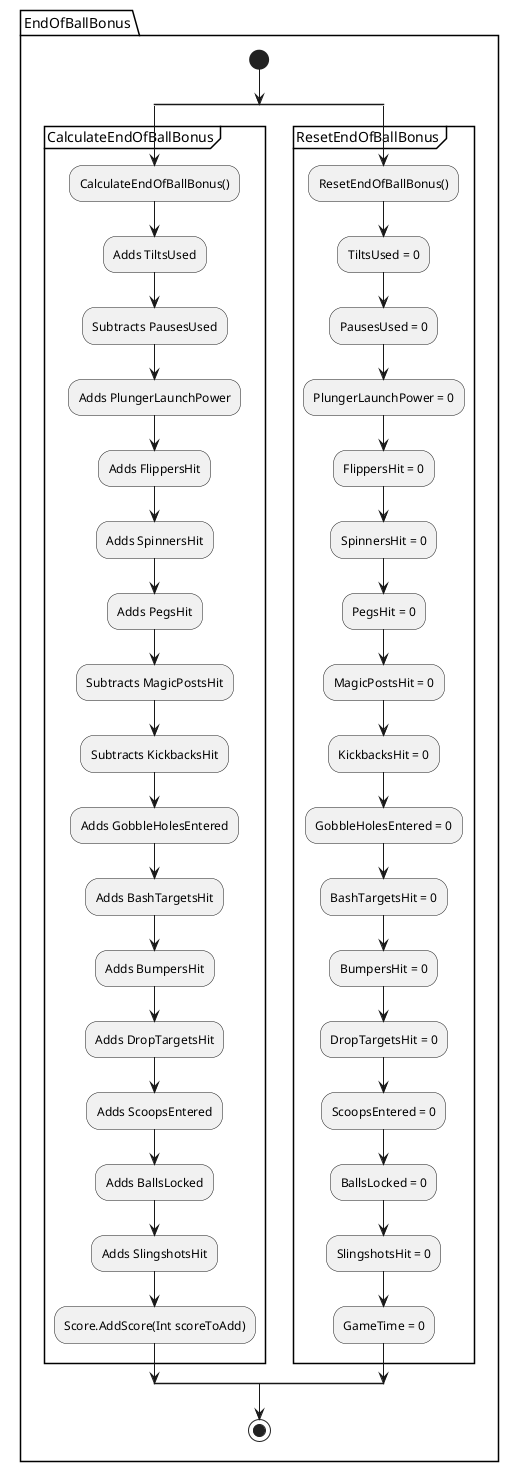 

@startuml EndOfBallBonusActivityDiagram

package EndOfBallBonus {

    start

    split

        partition CalculateEndOfBallBonus {
            :CalculateEndOfBallBonus();

            :Adds TiltsUsed;
            :Subtracts PausesUsed;
            :Adds PlungerLaunchPower;
            :Adds FlippersHit;
            :Adds SpinnersHit;
            :Adds PegsHit;
            :Subtracts MagicPostsHit;
            :Subtracts KickbacksHit;
            :Adds GobbleHolesEntered;
            :Adds BashTargetsHit;
            :Adds BumpersHit;
            :Adds DropTargetsHit;
            :Adds ScoopsEntered;
            :Adds BallsLocked;
            :Adds SlingshotsHit;
            
            :Score.AddScore(Int scoreToAdd);





        }

    split again

        partition ResetEndOfBallBonus {
            :ResetEndOfBallBonus();
            :TiltsUsed = 0;
            :PausesUsed = 0;
            :PlungerLaunchPower = 0;
            :FlippersHit = 0;
            :SpinnersHit = 0;
            :PegsHit = 0;
            :MagicPostsHit = 0;
            :KickbacksHit = 0;
            :GobbleHolesEntered = 0;
            :BashTargetsHit = 0;
            :BumpersHit = 0;
            :DropTargetsHit = 0;
            :ScoopsEntered = 0;
            :BallsLocked = 0;
            :SlingshotsHit = 0;
            :GameTime = 0;
        }


    end split


    stop

}


@enduml


























